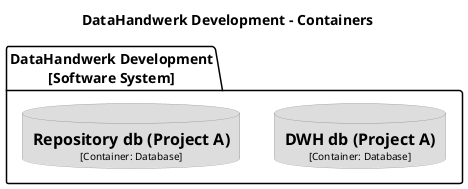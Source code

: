 @startuml(id=DataHandwerkDevelopment-Container)
title DataHandwerk Development - Containers

skinparam {
  shadowing false
  arrowFontSize 10
  defaultTextAlignment center
  wrapWidth 200
  maxMessageSize 100
}
hide stereotype
top to bottom direction
skinparam database<<29>> {
  BackgroundColor #dddddd
  FontColor #000000
  BorderColor #9A9A9A
}
skinparam database<<30>> {
  BackgroundColor #dddddd
  FontColor #000000
  BorderColor #9A9A9A
}
package "DataHandwerk Development\n[Software System]" {
  database "==DWH db (Project A)\n<size:10>[Container: Database]</size>" <<30>> as 30
  database "==Repository db (Project A)\n<size:10>[Container: Database]</size>" <<29>> as 29
}
@enduml